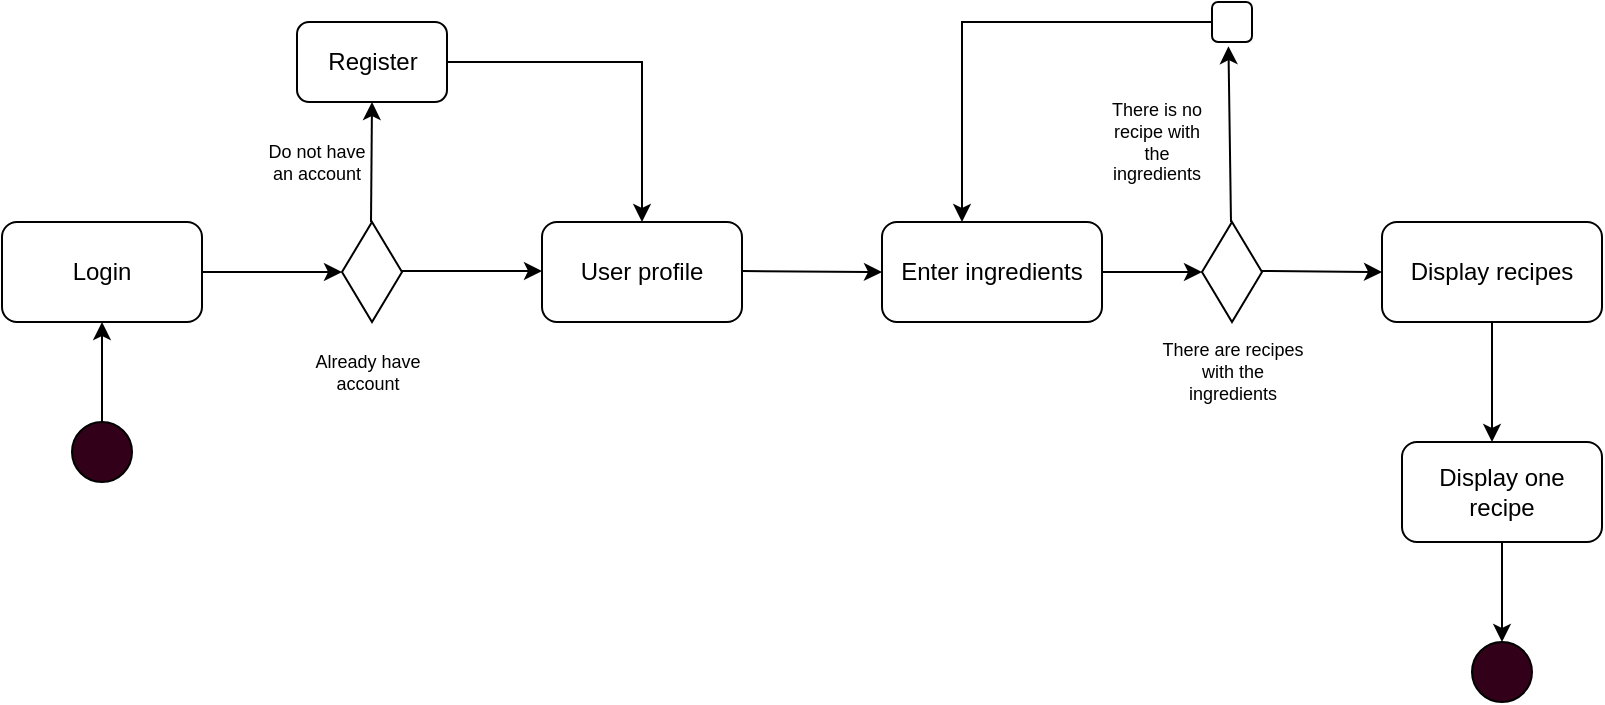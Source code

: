 <mxfile version="15.7.3" type="github"><diagram id="flw0z_Mr7u30gtAhC-_3" name="Page-1"><mxGraphModel dx="1038" dy="547" grid="1" gridSize="10" guides="1" tooltips="1" connect="1" arrows="1" fold="1" page="1" pageScale="1" pageWidth="1100" pageHeight="850" math="0" shadow="0"><root><mxCell id="0"/><mxCell id="1" parent="0"/><mxCell id="bQkBOywvZifAGHStQw-E-1" value="" style="ellipse;whiteSpace=wrap;html=1;aspect=fixed;fillColor=#33001A;" vertex="1" parent="1"><mxGeometry x="205" y="280" width="30" height="30" as="geometry"/></mxCell><mxCell id="bQkBOywvZifAGHStQw-E-2" value="Login" style="rounded=1;whiteSpace=wrap;html=1;fillColor=none;" vertex="1" parent="1"><mxGeometry x="170" y="180" width="100" height="50" as="geometry"/></mxCell><mxCell id="bQkBOywvZifAGHStQw-E-3" value="" style="endArrow=classic;html=1;rounded=0;exitX=0.5;exitY=0;exitDx=0;exitDy=0;entryX=0.5;entryY=1;entryDx=0;entryDy=0;" edge="1" parent="1" source="bQkBOywvZifAGHStQw-E-1" target="bQkBOywvZifAGHStQw-E-2"><mxGeometry width="50" height="50" relative="1" as="geometry"><mxPoint x="500" y="310" as="sourcePoint"/><mxPoint x="550" y="260" as="targetPoint"/></mxGeometry></mxCell><mxCell id="bQkBOywvZifAGHStQw-E-5" value="" style="endArrow=classic;html=1;rounded=0;exitX=1;exitY=0.5;exitDx=0;exitDy=0;" edge="1" parent="1" source="bQkBOywvZifAGHStQw-E-2"><mxGeometry width="50" height="50" relative="1" as="geometry"><mxPoint x="500" y="310" as="sourcePoint"/><mxPoint x="340" y="205" as="targetPoint"/></mxGeometry></mxCell><mxCell id="bQkBOywvZifAGHStQw-E-10" value="Register" style="rounded=1;whiteSpace=wrap;html=1;fillColor=none;" vertex="1" parent="1"><mxGeometry x="317.5" y="80" width="75" height="40" as="geometry"/></mxCell><mxCell id="bQkBOywvZifAGHStQw-E-11" value="" style="rhombus;whiteSpace=wrap;html=1;fillColor=none;" vertex="1" parent="1"><mxGeometry x="340" y="180" width="30" height="50" as="geometry"/></mxCell><mxCell id="bQkBOywvZifAGHStQw-E-14" value="Do not have an account" style="text;html=1;strokeColor=none;fillColor=none;align=center;verticalAlign=middle;whiteSpace=wrap;rounded=0;fontSize=9;" vertex="1" parent="1"><mxGeometry x="300" y="130" width="55" height="40" as="geometry"/></mxCell><mxCell id="bQkBOywvZifAGHStQw-E-15" value="User profile" style="rounded=1;whiteSpace=wrap;html=1;fillColor=none;" vertex="1" parent="1"><mxGeometry x="440" y="180" width="100" height="50" as="geometry"/></mxCell><mxCell id="bQkBOywvZifAGHStQw-E-16" value="" style="endArrow=classic;html=1;rounded=0;exitX=1;exitY=0.5;exitDx=0;exitDy=0;" edge="1" parent="1"><mxGeometry width="50" height="50" relative="1" as="geometry"><mxPoint x="370" y="204.5" as="sourcePoint"/><mxPoint x="440" y="204.5" as="targetPoint"/></mxGeometry></mxCell><mxCell id="bQkBOywvZifAGHStQw-E-18" value="" style="endArrow=classic;html=1;rounded=0;exitX=1;exitY=0.5;exitDx=0;exitDy=0;" edge="1" parent="1" source="bQkBOywvZifAGHStQw-E-10"><mxGeometry width="50" height="50" relative="1" as="geometry"><mxPoint x="270" y="70" as="sourcePoint"/><mxPoint x="490" y="180" as="targetPoint"/><Array as="points"><mxPoint x="490" y="100"/><mxPoint x="490" y="180"/></Array></mxGeometry></mxCell><mxCell id="bQkBOywvZifAGHStQw-E-19" value="Already have account" style="text;html=1;strokeColor=none;fillColor=none;align=center;verticalAlign=middle;whiteSpace=wrap;rounded=0;fontSize=9;" vertex="1" parent="1"><mxGeometry x="322.5" y="240" width="60" height="30" as="geometry"/></mxCell><mxCell id="bQkBOywvZifAGHStQw-E-21" value="Enter ingredients" style="rounded=1;whiteSpace=wrap;html=1;fillColor=none;" vertex="1" parent="1"><mxGeometry x="610" y="180" width="110" height="50" as="geometry"/></mxCell><mxCell id="bQkBOywvZifAGHStQw-E-22" value="" style="endArrow=classic;html=1;rounded=0;exitX=1;exitY=0.5;exitDx=0;exitDy=0;" edge="1" parent="1"><mxGeometry width="50" height="50" relative="1" as="geometry"><mxPoint x="540" y="204.5" as="sourcePoint"/><mxPoint x="610" y="205" as="targetPoint"/></mxGeometry></mxCell><mxCell id="bQkBOywvZifAGHStQw-E-23" value="Display recipes" style="rounded=1;whiteSpace=wrap;html=1;fillColor=none;" vertex="1" parent="1"><mxGeometry x="860" y="180" width="110" height="50" as="geometry"/></mxCell><mxCell id="bQkBOywvZifAGHStQw-E-24" value="" style="endArrow=classic;html=1;rounded=0;exitX=0.5;exitY=0;exitDx=0;exitDy=0;entryX=0.5;entryY=1;entryDx=0;entryDy=0;" edge="1" parent="1" target="bQkBOywvZifAGHStQw-E-10"><mxGeometry width="50" height="50" relative="1" as="geometry"><mxPoint x="354.5" y="180" as="sourcePoint"/><mxPoint x="355" y="140" as="targetPoint"/></mxGeometry></mxCell><mxCell id="bQkBOywvZifAGHStQw-E-25" value="" style="rhombus;whiteSpace=wrap;html=1;fillColor=none;" vertex="1" parent="1"><mxGeometry x="770" y="180" width="30" height="50" as="geometry"/></mxCell><mxCell id="bQkBOywvZifAGHStQw-E-26" value="" style="endArrow=classic;html=1;rounded=0;exitX=1;exitY=0.5;exitDx=0;exitDy=0;entryX=0;entryY=0.5;entryDx=0;entryDy=0;" edge="1" parent="1" source="bQkBOywvZifAGHStQw-E-21" target="bQkBOywvZifAGHStQw-E-25"><mxGeometry width="50" height="50" relative="1" as="geometry"><mxPoint x="730" y="205" as="sourcePoint"/><mxPoint x="780" y="204.5" as="targetPoint"/></mxGeometry></mxCell><mxCell id="bQkBOywvZifAGHStQw-E-28" value="" style="endArrow=classic;html=1;rounded=0;exitX=1;exitY=0.5;exitDx=0;exitDy=0;entryX=0;entryY=0.5;entryDx=0;entryDy=0;" edge="1" parent="1" target="bQkBOywvZifAGHStQw-E-23"><mxGeometry width="50" height="50" relative="1" as="geometry"><mxPoint x="800" y="204.5" as="sourcePoint"/><mxPoint x="870" y="204.5" as="targetPoint"/></mxGeometry></mxCell><mxCell id="bQkBOywvZifAGHStQw-E-29" value="" style="rounded=1;whiteSpace=wrap;html=1;fillColor=none;" vertex="1" parent="1"><mxGeometry x="775" y="70" width="20" height="20" as="geometry"/></mxCell><mxCell id="bQkBOywvZifAGHStQw-E-30" value="There is no recipe with the ingredients" style="text;html=1;strokeColor=none;fillColor=none;align=center;verticalAlign=middle;whiteSpace=wrap;rounded=0;fontSize=9;" vertex="1" parent="1"><mxGeometry x="720" y="120" width="55" height="40" as="geometry"/></mxCell><mxCell id="bQkBOywvZifAGHStQw-E-33" value="" style="endArrow=classic;html=1;rounded=0;exitX=0.5;exitY=0;exitDx=0;exitDy=0;entryX=0.411;entryY=1.105;entryDx=0;entryDy=0;entryPerimeter=0;" edge="1" parent="1" target="bQkBOywvZifAGHStQw-E-29"><mxGeometry width="50" height="50" relative="1" as="geometry"><mxPoint x="784.5" y="180" as="sourcePoint"/><mxPoint x="785" y="120" as="targetPoint"/></mxGeometry></mxCell><mxCell id="bQkBOywvZifAGHStQw-E-34" value="" style="endArrow=classic;html=1;rounded=0;exitX=0;exitY=0.5;exitDx=0;exitDy=0;" edge="1" parent="1" source="bQkBOywvZifAGHStQw-E-29"><mxGeometry width="50" height="50" relative="1" as="geometry"><mxPoint x="530" y="20" as="sourcePoint"/><mxPoint x="650" y="180" as="targetPoint"/><Array as="points"><mxPoint x="650" y="80"/><mxPoint x="650" y="120"/><mxPoint x="650" y="180"/></Array></mxGeometry></mxCell><mxCell id="bQkBOywvZifAGHStQw-E-35" value="" style="endArrow=classic;html=1;rounded=0;exitX=0.5;exitY=1;exitDx=0;exitDy=0;" edge="1" parent="1" source="bQkBOywvZifAGHStQw-E-23"><mxGeometry width="50" height="50" relative="1" as="geometry"><mxPoint x="840" y="340" as="sourcePoint"/><mxPoint x="915" y="290" as="targetPoint"/></mxGeometry></mxCell><mxCell id="bQkBOywvZifAGHStQw-E-36" value="Display one recipe" style="rounded=1;whiteSpace=wrap;html=1;fillColor=none;" vertex="1" parent="1"><mxGeometry x="870" y="290" width="100" height="50" as="geometry"/></mxCell><mxCell id="bQkBOywvZifAGHStQw-E-37" value="" style="ellipse;whiteSpace=wrap;html=1;aspect=fixed;fillColor=#33001A;" vertex="1" parent="1"><mxGeometry x="905" y="390" width="30" height="30" as="geometry"/></mxCell><mxCell id="bQkBOywvZifAGHStQw-E-38" value="" style="endArrow=classic;html=1;rounded=0;exitX=0.5;exitY=1;exitDx=0;exitDy=0;entryX=0.5;entryY=0;entryDx=0;entryDy=0;" edge="1" parent="1" source="bQkBOywvZifAGHStQw-E-36" target="bQkBOywvZifAGHStQw-E-37"><mxGeometry width="50" height="50" relative="1" as="geometry"><mxPoint x="920" y="395" as="sourcePoint"/><mxPoint x="990" y="380" as="targetPoint"/></mxGeometry></mxCell><mxCell id="bQkBOywvZifAGHStQw-E-40" value="There are recipes with the ingredients" style="text;html=1;strokeColor=none;fillColor=none;align=center;verticalAlign=middle;whiteSpace=wrap;rounded=0;fontSize=9;" vertex="1" parent="1"><mxGeometry x="748.75" y="235" width="72.5" height="40" as="geometry"/></mxCell></root></mxGraphModel></diagram></mxfile>